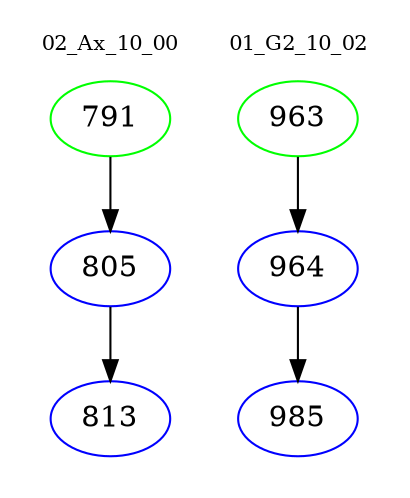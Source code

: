 digraph{
subgraph cluster_0 {
color = white
label = "02_Ax_10_00";
fontsize=10;
T0_791 [label="791", color="green"]
T0_791 -> T0_805 [color="black"]
T0_805 [label="805", color="blue"]
T0_805 -> T0_813 [color="black"]
T0_813 [label="813", color="blue"]
}
subgraph cluster_1 {
color = white
label = "01_G2_10_02";
fontsize=10;
T1_963 [label="963", color="green"]
T1_963 -> T1_964 [color="black"]
T1_964 [label="964", color="blue"]
T1_964 -> T1_985 [color="black"]
T1_985 [label="985", color="blue"]
}
}
